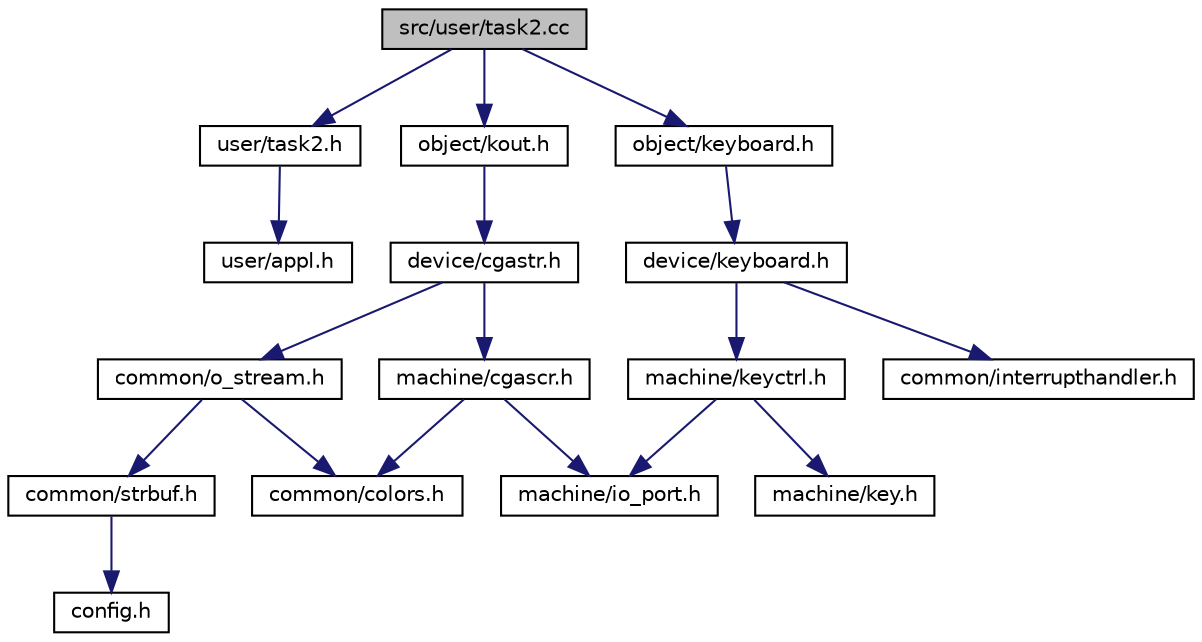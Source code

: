 digraph "src/user/task2.cc"
{
  bgcolor="transparent";
  edge [fontname="Helvetica",fontsize="10",labelfontname="Helvetica",labelfontsize="10"];
  node [fontname="Helvetica",fontsize="10",shape=record];
  Node1 [label="src/user/task2.cc",height=0.2,width=0.4,color="black", fillcolor="grey75", style="filled", fontcolor="black"];
  Node1 -> Node2 [color="midnightblue",fontsize="10",style="solid",fontname="Helvetica"];
  Node2 [label="user/task2.h",height=0.2,width=0.4,color="black",URL="$task2_8h.html"];
  Node2 -> Node3 [color="midnightblue",fontsize="10",style="solid",fontname="Helvetica"];
  Node3 [label="user/appl.h",height=0.2,width=0.4,color="black",URL="$appl_8h.html",tooltip="Grundklasse für Anwendungen, für die einzelnen Aufgaben benötigt. "];
  Node1 -> Node4 [color="midnightblue",fontsize="10",style="solid",fontname="Helvetica"];
  Node4 [label="object/kout.h",height=0.2,width=0.4,color="black",URL="$kout_8h.html",tooltip="alles notwendige zum nutzen der in main.cc deklarierten globalen Variable kout "];
  Node4 -> Node5 [color="midnightblue",fontsize="10",style="solid",fontname="Helvetica"];
  Node5 [label="device/cgastr.h",height=0.2,width=0.4,color="black",URL="$cgastr_8h.html"];
  Node5 -> Node6 [color="midnightblue",fontsize="10",style="solid",fontname="Helvetica"];
  Node6 [label="common/o_stream.h",height=0.2,width=0.4,color="black",URL="$o__stream_8h.html"];
  Node6 -> Node7 [color="midnightblue",fontsize="10",style="solid",fontname="Helvetica"];
  Node7 [label="common/strbuf.h",height=0.2,width=0.4,color="black",URL="$strbuf_8h.html"];
  Node7 -> Node8 [color="midnightblue",fontsize="10",style="solid",fontname="Helvetica"];
  Node8 [label="config.h",height=0.2,width=0.4,color="black",URL="$config_8h.html",tooltip="verschiedene defines für Einstellungen "];
  Node6 -> Node9 [color="midnightblue",fontsize="10",style="solid",fontname="Helvetica"];
  Node9 [label="common/colors.h",height=0.2,width=0.4,color="black",URL="$colors_8h.html"];
  Node5 -> Node10 [color="midnightblue",fontsize="10",style="solid",fontname="Helvetica"];
  Node10 [label="machine/cgascr.h",height=0.2,width=0.4,color="black",URL="$cgascr_8h.html"];
  Node10 -> Node11 [color="midnightblue",fontsize="10",style="solid",fontname="Helvetica"];
  Node11 [label="machine/io_port.h",height=0.2,width=0.4,color="black",URL="$io__port_8h.html"];
  Node10 -> Node9 [color="midnightblue",fontsize="10",style="solid",fontname="Helvetica"];
  Node1 -> Node12 [color="midnightblue",fontsize="10",style="solid",fontname="Helvetica"];
  Node12 [label="object/keyboard.h",height=0.2,width=0.4,color="black",URL="$object_2keyboard_8h.html"];
  Node12 -> Node13 [color="midnightblue",fontsize="10",style="solid",fontname="Helvetica"];
  Node13 [label="device/keyboard.h",height=0.2,width=0.4,color="black",URL="$device_2keyboard_8h.html"];
  Node13 -> Node14 [color="midnightblue",fontsize="10",style="solid",fontname="Helvetica"];
  Node14 [label="machine/keyctrl.h",height=0.2,width=0.4,color="black",URL="$keyctrl_8h.html"];
  Node14 -> Node11 [color="midnightblue",fontsize="10",style="solid",fontname="Helvetica"];
  Node14 -> Node15 [color="midnightblue",fontsize="10",style="solid",fontname="Helvetica"];
  Node15 [label="machine/key.h",height=0.2,width=0.4,color="black",URL="$key_8h.html"];
  Node13 -> Node16 [color="midnightblue",fontsize="10",style="solid",fontname="Helvetica"];
  Node16 [label="common/interrupthandler.h",height=0.2,width=0.4,color="black",URL="$interrupthandler_8h.html"];
}
